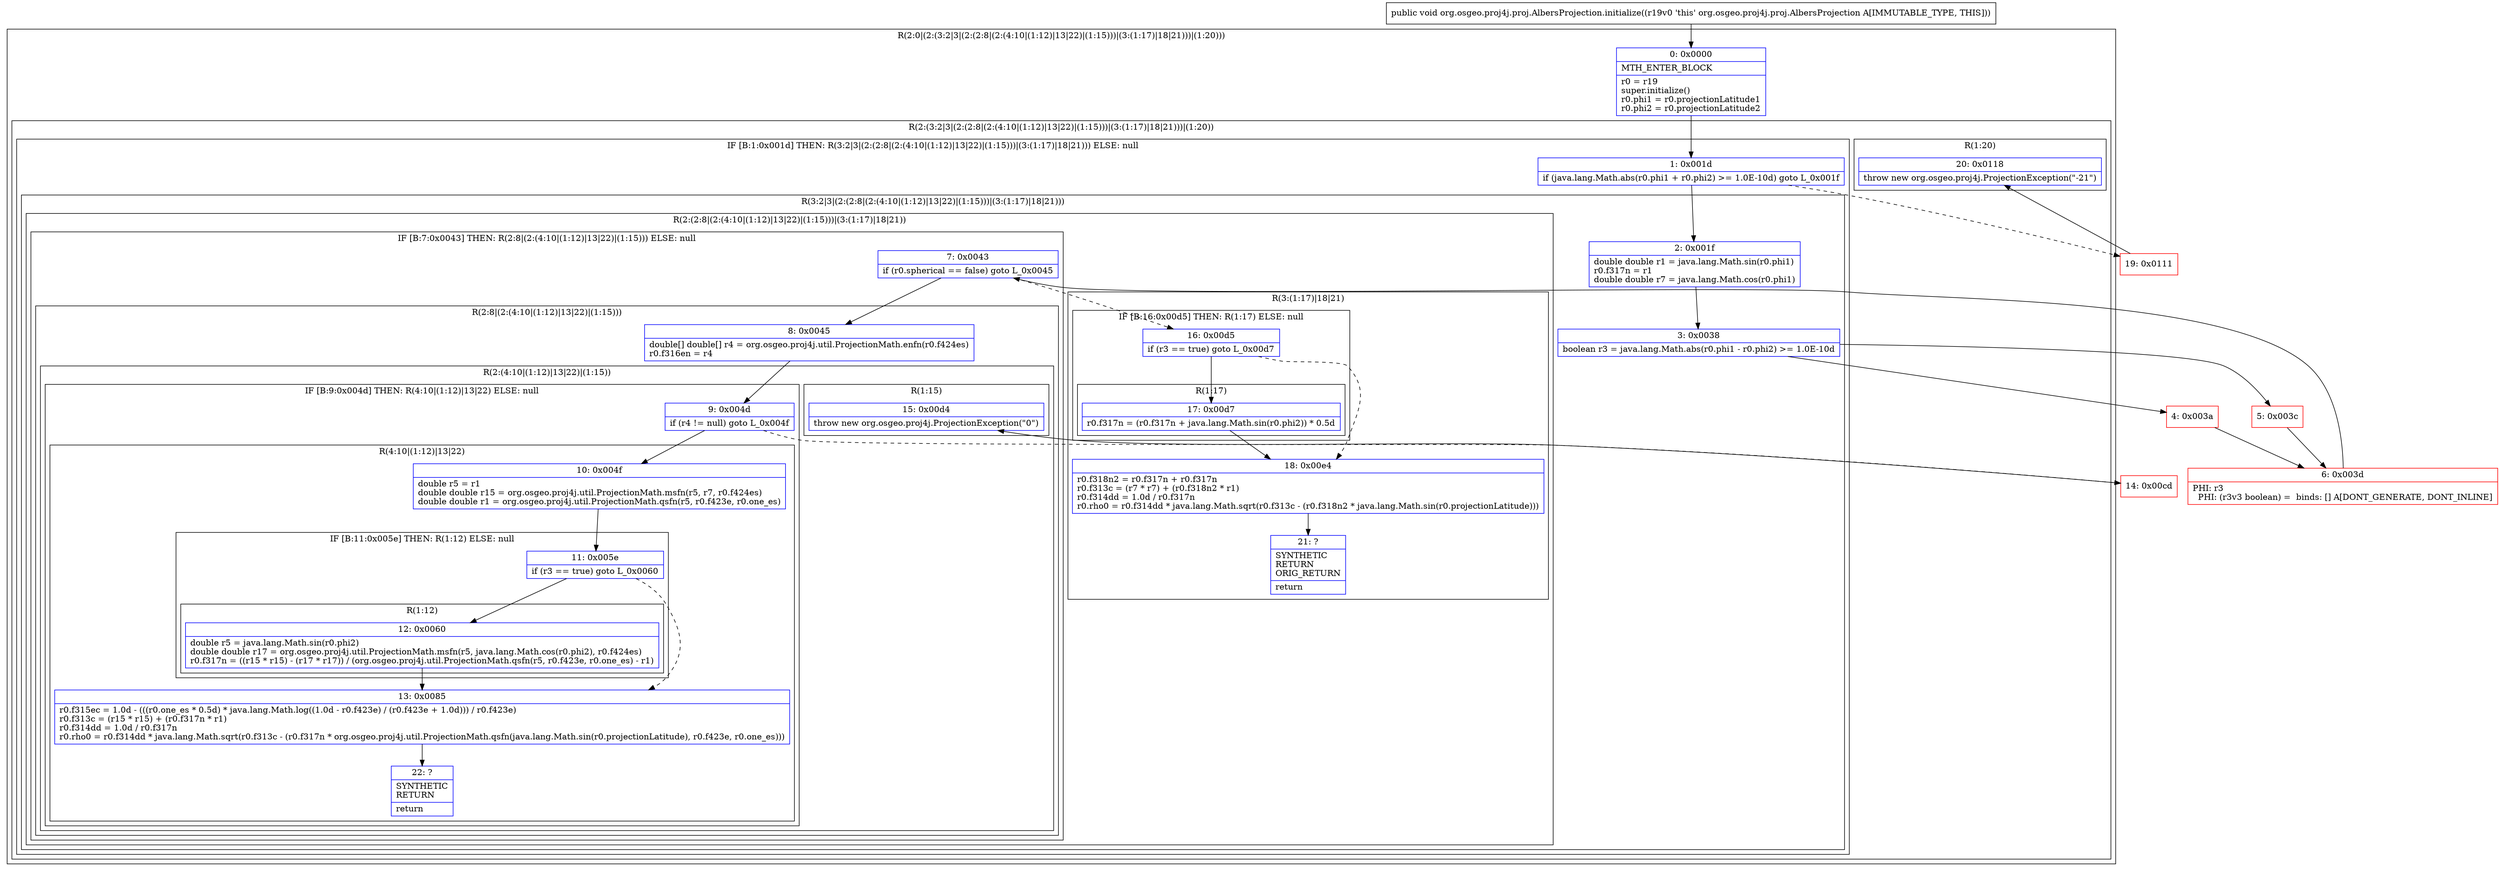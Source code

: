 digraph "CFG fororg.osgeo.proj4j.proj.AlbersProjection.initialize()V" {
subgraph cluster_Region_1969563858 {
label = "R(2:0|(2:(3:2|3|(2:(2:8|(2:(4:10|(1:12)|13|22)|(1:15)))|(3:(1:17)|18|21)))|(1:20)))";
node [shape=record,color=blue];
Node_0 [shape=record,label="{0\:\ 0x0000|MTH_ENTER_BLOCK\l|r0 = r19\lsuper.initialize()\lr0.phi1 = r0.projectionLatitude1\lr0.phi2 = r0.projectionLatitude2\l}"];
subgraph cluster_Region_1737372863 {
label = "R(2:(3:2|3|(2:(2:8|(2:(4:10|(1:12)|13|22)|(1:15)))|(3:(1:17)|18|21)))|(1:20))";
node [shape=record,color=blue];
subgraph cluster_IfRegion_1891917152 {
label = "IF [B:1:0x001d] THEN: R(3:2|3|(2:(2:8|(2:(4:10|(1:12)|13|22)|(1:15)))|(3:(1:17)|18|21))) ELSE: null";
node [shape=record,color=blue];
Node_1 [shape=record,label="{1\:\ 0x001d|if (java.lang.Math.abs(r0.phi1 + r0.phi2) \>= 1.0E\-10d) goto L_0x001f\l}"];
subgraph cluster_Region_1518953616 {
label = "R(3:2|3|(2:(2:8|(2:(4:10|(1:12)|13|22)|(1:15)))|(3:(1:17)|18|21)))";
node [shape=record,color=blue];
Node_2 [shape=record,label="{2\:\ 0x001f|double double r1 = java.lang.Math.sin(r0.phi1)\lr0.f317n = r1\ldouble double r7 = java.lang.Math.cos(r0.phi1)\l}"];
Node_3 [shape=record,label="{3\:\ 0x0038|boolean r3 = java.lang.Math.abs(r0.phi1 \- r0.phi2) \>= 1.0E\-10d\l}"];
subgraph cluster_Region_314953066 {
label = "R(2:(2:8|(2:(4:10|(1:12)|13|22)|(1:15)))|(3:(1:17)|18|21))";
node [shape=record,color=blue];
subgraph cluster_IfRegion_1320834136 {
label = "IF [B:7:0x0043] THEN: R(2:8|(2:(4:10|(1:12)|13|22)|(1:15))) ELSE: null";
node [shape=record,color=blue];
Node_7 [shape=record,label="{7\:\ 0x0043|if (r0.spherical == false) goto L_0x0045\l}"];
subgraph cluster_Region_1837259549 {
label = "R(2:8|(2:(4:10|(1:12)|13|22)|(1:15)))";
node [shape=record,color=blue];
Node_8 [shape=record,label="{8\:\ 0x0045|double[] double[] r4 = org.osgeo.proj4j.util.ProjectionMath.enfn(r0.f424es)\lr0.f316en = r4\l}"];
subgraph cluster_Region_1485290236 {
label = "R(2:(4:10|(1:12)|13|22)|(1:15))";
node [shape=record,color=blue];
subgraph cluster_IfRegion_42733182 {
label = "IF [B:9:0x004d] THEN: R(4:10|(1:12)|13|22) ELSE: null";
node [shape=record,color=blue];
Node_9 [shape=record,label="{9\:\ 0x004d|if (r4 != null) goto L_0x004f\l}"];
subgraph cluster_Region_1957836972 {
label = "R(4:10|(1:12)|13|22)";
node [shape=record,color=blue];
Node_10 [shape=record,label="{10\:\ 0x004f|double r5 = r1\ldouble double r15 = org.osgeo.proj4j.util.ProjectionMath.msfn(r5, r7, r0.f424es)\ldouble double r1 = org.osgeo.proj4j.util.ProjectionMath.qsfn(r5, r0.f423e, r0.one_es)\l}"];
subgraph cluster_IfRegion_422330282 {
label = "IF [B:11:0x005e] THEN: R(1:12) ELSE: null";
node [shape=record,color=blue];
Node_11 [shape=record,label="{11\:\ 0x005e|if (r3 == true) goto L_0x0060\l}"];
subgraph cluster_Region_2049290474 {
label = "R(1:12)";
node [shape=record,color=blue];
Node_12 [shape=record,label="{12\:\ 0x0060|double r5 = java.lang.Math.sin(r0.phi2)\ldouble double r17 = org.osgeo.proj4j.util.ProjectionMath.msfn(r5, java.lang.Math.cos(r0.phi2), r0.f424es)\lr0.f317n = ((r15 * r15) \- (r17 * r17)) \/ (org.osgeo.proj4j.util.ProjectionMath.qsfn(r5, r0.f423e, r0.one_es) \- r1)\l}"];
}
}
Node_13 [shape=record,label="{13\:\ 0x0085|r0.f315ec = 1.0d \- (((r0.one_es * 0.5d) * java.lang.Math.log((1.0d \- r0.f423e) \/ (r0.f423e + 1.0d))) \/ r0.f423e)\lr0.f313c = (r15 * r15) + (r0.f317n * r1)\lr0.f314dd = 1.0d \/ r0.f317n\lr0.rho0 = r0.f314dd * java.lang.Math.sqrt(r0.f313c \- (r0.f317n * org.osgeo.proj4j.util.ProjectionMath.qsfn(java.lang.Math.sin(r0.projectionLatitude), r0.f423e, r0.one_es)))\l}"];
Node_22 [shape=record,label="{22\:\ ?|SYNTHETIC\lRETURN\l|return\l}"];
}
}
subgraph cluster_Region_184206289 {
label = "R(1:15)";
node [shape=record,color=blue];
Node_15 [shape=record,label="{15\:\ 0x00d4|throw new org.osgeo.proj4j.ProjectionException(\"0\")\l}"];
}
}
}
}
subgraph cluster_Region_472803818 {
label = "R(3:(1:17)|18|21)";
node [shape=record,color=blue];
subgraph cluster_IfRegion_143685115 {
label = "IF [B:16:0x00d5] THEN: R(1:17) ELSE: null";
node [shape=record,color=blue];
Node_16 [shape=record,label="{16\:\ 0x00d5|if (r3 == true) goto L_0x00d7\l}"];
subgraph cluster_Region_912847225 {
label = "R(1:17)";
node [shape=record,color=blue];
Node_17 [shape=record,label="{17\:\ 0x00d7|r0.f317n = (r0.f317n + java.lang.Math.sin(r0.phi2)) * 0.5d\l}"];
}
}
Node_18 [shape=record,label="{18\:\ 0x00e4|r0.f318n2 = r0.f317n + r0.f317n\lr0.f313c = (r7 * r7) + (r0.f318n2 * r1)\lr0.f314dd = 1.0d \/ r0.f317n\lr0.rho0 = r0.f314dd * java.lang.Math.sqrt(r0.f313c \- (r0.f318n2 * java.lang.Math.sin(r0.projectionLatitude)))\l}"];
Node_21 [shape=record,label="{21\:\ ?|SYNTHETIC\lRETURN\lORIG_RETURN\l|return\l}"];
}
}
}
}
subgraph cluster_Region_720141176 {
label = "R(1:20)";
node [shape=record,color=blue];
Node_20 [shape=record,label="{20\:\ 0x0118|throw new org.osgeo.proj4j.ProjectionException(\"\-21\")\l}"];
}
}
}
Node_4 [shape=record,color=red,label="{4\:\ 0x003a}"];
Node_5 [shape=record,color=red,label="{5\:\ 0x003c}"];
Node_6 [shape=record,color=red,label="{6\:\ 0x003d|PHI: r3 \l  PHI: (r3v3 boolean) =  binds: [] A[DONT_GENERATE, DONT_INLINE]\l}"];
Node_14 [shape=record,color=red,label="{14\:\ 0x00cd}"];
Node_19 [shape=record,color=red,label="{19\:\ 0x0111}"];
MethodNode[shape=record,label="{public void org.osgeo.proj4j.proj.AlbersProjection.initialize((r19v0 'this' org.osgeo.proj4j.proj.AlbersProjection A[IMMUTABLE_TYPE, THIS])) }"];
MethodNode -> Node_0;
Node_0 -> Node_1;
Node_1 -> Node_2;
Node_1 -> Node_19[style=dashed];
Node_2 -> Node_3;
Node_3 -> Node_4;
Node_3 -> Node_5;
Node_7 -> Node_8;
Node_7 -> Node_16[style=dashed];
Node_8 -> Node_9;
Node_9 -> Node_10;
Node_9 -> Node_14[style=dashed];
Node_10 -> Node_11;
Node_11 -> Node_12;
Node_11 -> Node_13[style=dashed];
Node_12 -> Node_13;
Node_13 -> Node_22;
Node_16 -> Node_17;
Node_16 -> Node_18[style=dashed];
Node_17 -> Node_18;
Node_18 -> Node_21;
Node_4 -> Node_6;
Node_5 -> Node_6;
Node_6 -> Node_7;
Node_14 -> Node_15;
Node_19 -> Node_20;
}

